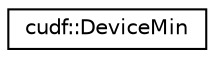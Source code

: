 digraph "Graphical Class Hierarchy"
{
 // LATEX_PDF_SIZE
  edge [fontname="Helvetica",fontsize="10",labelfontname="Helvetica",labelfontsize="10"];
  node [fontname="Helvetica",fontsize="10",shape=record];
  rankdir="LR";
  Node0 [label="cudf::DeviceMin",height=0.2,width=0.4,color="black", fillcolor="white", style="filled",URL="$structcudf_1_1DeviceMin.html",tooltip=" "];
}
